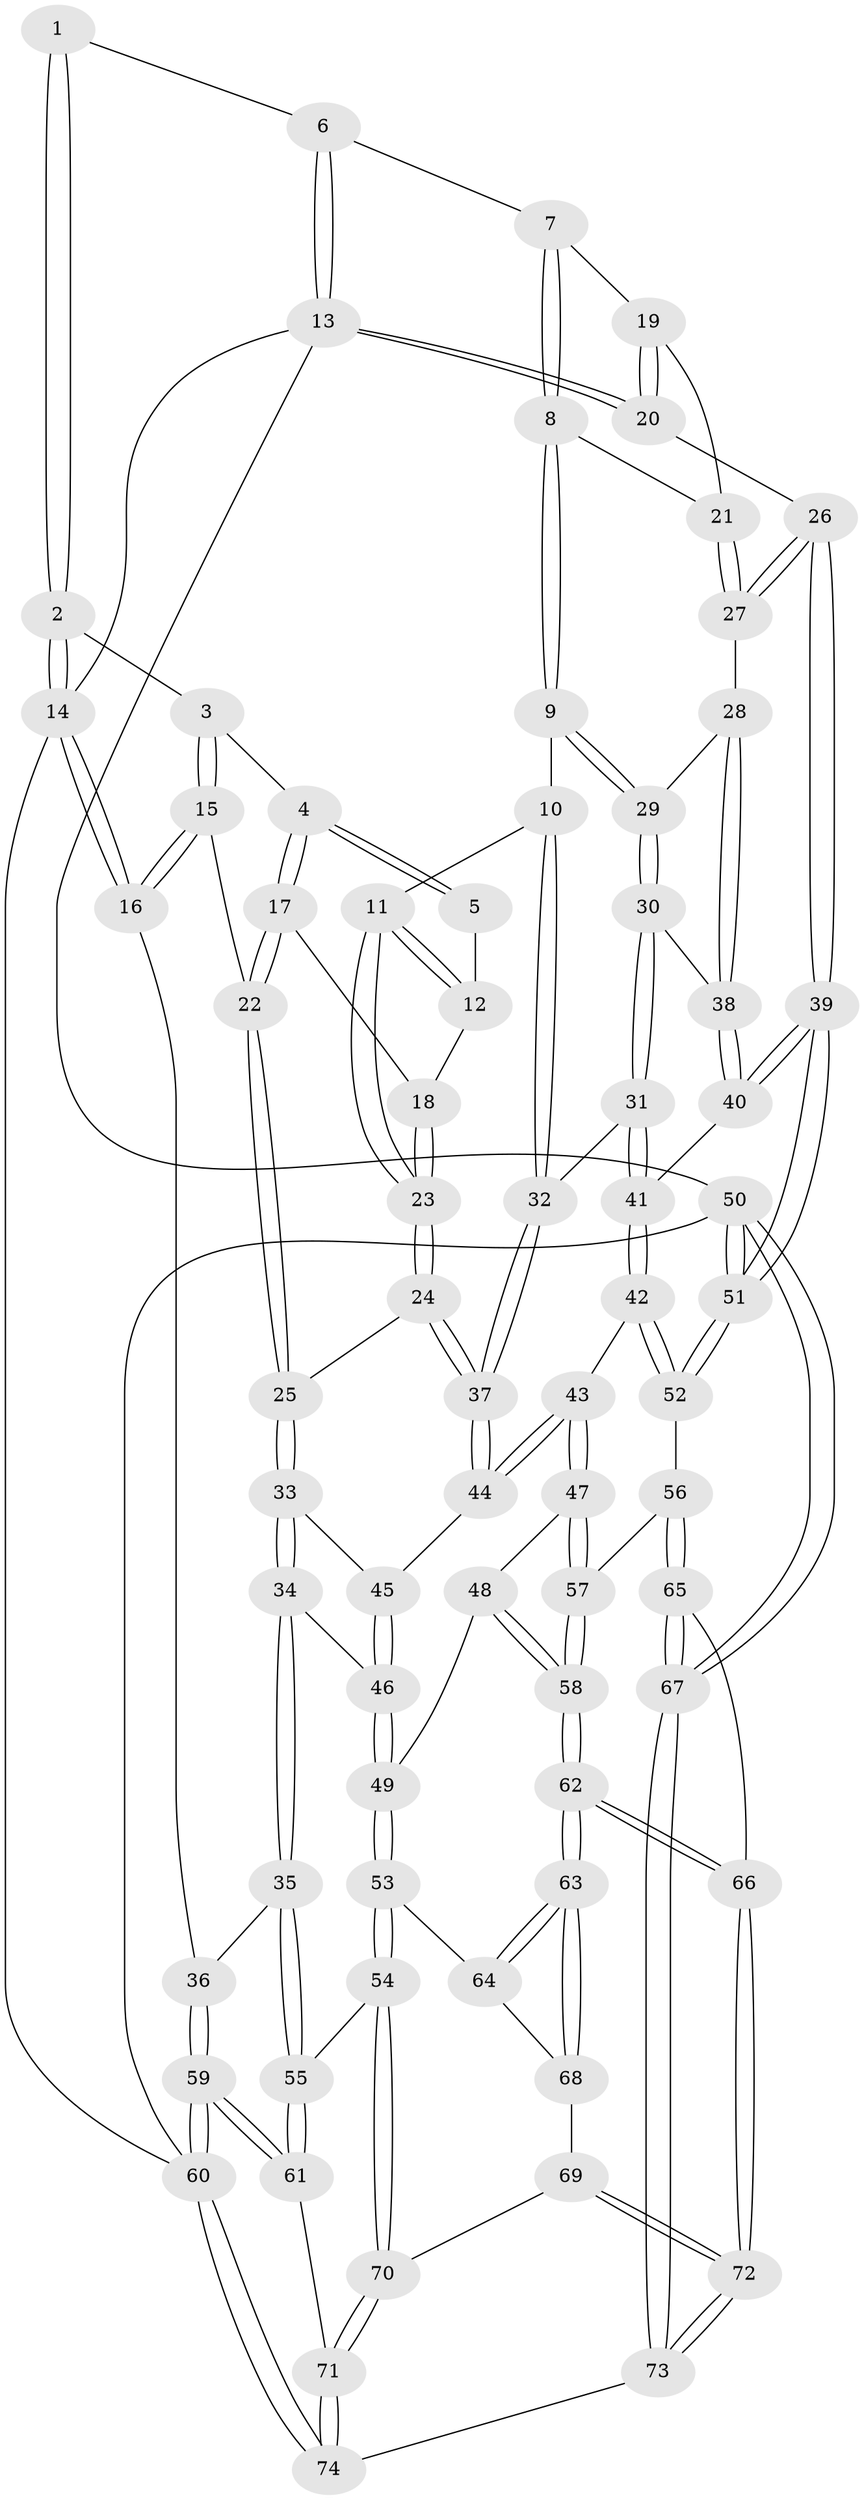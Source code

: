 // coarse degree distribution, {2: 0.057692307692307696, 3: 0.6730769230769231, 4: 0.25, 5: 0.019230769230769232}
// Generated by graph-tools (version 1.1) at 2025/38/03/04/25 23:38:21]
// undirected, 74 vertices, 182 edges
graph export_dot {
  node [color=gray90,style=filled];
  1 [pos="+0.6041142340814488+0"];
  2 [pos="+0+0"];
  3 [pos="+0.14265479045769602+0"];
  4 [pos="+0.25729341452603277+0.06128590070323698"];
  5 [pos="+0.4608901539331873+0.06091562195007455"];
  6 [pos="+0.7026183165775278+0"];
  7 [pos="+0.7085774059190271+0"];
  8 [pos="+0.7138647751810318+0.1534666509849307"];
  9 [pos="+0.706749416608569+0.16629773878508897"];
  10 [pos="+0.6378538154434367+0.22934537861432683"];
  11 [pos="+0.5172462122930709+0.2543450904063418"];
  12 [pos="+0.45754807645027956+0.08753300398051451"];
  13 [pos="+1+0"];
  14 [pos="+0+0"];
  15 [pos="+0.13968984444304555+0.26699110193566655"];
  16 [pos="+0+0.4402668606581916"];
  17 [pos="+0.2874043513310816+0.15626875938822746"];
  18 [pos="+0.3471539729255141+0.17350559414369016"];
  19 [pos="+0.9205710122274685+0.06583746434053896"];
  20 [pos="+1+0.20567768907318662"];
  21 [pos="+0.8968132226700817+0.21568063792731632"];
  22 [pos="+0.24328707500540783+0.23249110764559755"];
  23 [pos="+0.46075123160336345+0.30129460047006695"];
  24 [pos="+0.42727557789487325+0.37222441763702574"];
  25 [pos="+0.38285294441340967+0.39806437101990655"];
  26 [pos="+1+0.3104788480008219"];
  27 [pos="+0.97113228310601+0.26139333645139673"];
  28 [pos="+0.8976397758562737+0.3052039316985919"];
  29 [pos="+0.7935122048055214+0.3357387675430382"];
  30 [pos="+0.7881015875535886+0.3805106043685666"];
  31 [pos="+0.7552734207444223+0.4257985361306203"];
  32 [pos="+0.6647112149778371+0.382203760431582"];
  33 [pos="+0.377794692994233+0.4044647517919423"];
  34 [pos="+0.2989055151016329+0.4818898623814532"];
  35 [pos="+0.10788421846525503+0.5475449398988643"];
  36 [pos="+0+0.4967112779025457"];
  37 [pos="+0.5743827697704191+0.4647825679204414"];
  38 [pos="+0.8520102899826162+0.38770510939807323"];
  39 [pos="+1+0.3995299234134715"];
  40 [pos="+0.924798206194371+0.44157167959163596"];
  41 [pos="+0.7805108986724414+0.5285297007134354"];
  42 [pos="+0.7748479535212265+0.5500080858485664"];
  43 [pos="+0.6432456309203148+0.5879455264567995"];
  44 [pos="+0.5943016262362846+0.5299132740488626"];
  45 [pos="+0.4962841886783521+0.5594326148852611"];
  46 [pos="+0.43370598094623514+0.6233476909683278"];
  47 [pos="+0.6268349124392213+0.6330752026660158"];
  48 [pos="+0.5377988258530289+0.7004377097618567"];
  49 [pos="+0.4568884693721484+0.7036746198495062"];
  50 [pos="+1+1"];
  51 [pos="+1+0.6335767223829514"];
  52 [pos="+0.88458031422533+0.6698440451835447"];
  53 [pos="+0.4080959303592226+0.755148083686527"];
  54 [pos="+0.3041560868261578+0.7786565122565017"];
  55 [pos="+0.20096516408462176+0.7139878251370929"];
  56 [pos="+0.8300341177338963+0.7555472961543415"];
  57 [pos="+0.7247000087674009+0.7741201574502198"];
  58 [pos="+0.6323281163622962+0.8913120286337884"];
  59 [pos="+0+1"];
  60 [pos="+0+1"];
  61 [pos="+0.12153109966961037+0.8648989817516777"];
  62 [pos="+0.6240398153461834+0.9284424271840693"];
  63 [pos="+0.5445102014568672+0.8954012306198049"];
  64 [pos="+0.44141092162883183+0.80746310506062"];
  65 [pos="+0.8679507710496621+0.8785361399944228"];
  66 [pos="+0.624692359130515+0.9308337251956653"];
  67 [pos="+1+1"];
  68 [pos="+0.421895420127716+0.9238452137531452"];
  69 [pos="+0.42159636033662146+0.924126295773558"];
  70 [pos="+0.3047796889514302+0.9637940886778281"];
  71 [pos="+0.27453547001317546+1"];
  72 [pos="+0.6297572690514089+1"];
  73 [pos="+0.6318509675273143+1"];
  74 [pos="+0.2592909071460659+1"];
  1 -- 2;
  1 -- 2;
  1 -- 6;
  2 -- 3;
  2 -- 14;
  2 -- 14;
  3 -- 4;
  3 -- 15;
  3 -- 15;
  4 -- 5;
  4 -- 5;
  4 -- 17;
  4 -- 17;
  5 -- 12;
  6 -- 7;
  6 -- 13;
  6 -- 13;
  7 -- 8;
  7 -- 8;
  7 -- 19;
  8 -- 9;
  8 -- 9;
  8 -- 21;
  9 -- 10;
  9 -- 29;
  9 -- 29;
  10 -- 11;
  10 -- 32;
  10 -- 32;
  11 -- 12;
  11 -- 12;
  11 -- 23;
  11 -- 23;
  12 -- 18;
  13 -- 14;
  13 -- 20;
  13 -- 20;
  13 -- 50;
  14 -- 16;
  14 -- 16;
  14 -- 60;
  15 -- 16;
  15 -- 16;
  15 -- 22;
  16 -- 36;
  17 -- 18;
  17 -- 22;
  17 -- 22;
  18 -- 23;
  18 -- 23;
  19 -- 20;
  19 -- 20;
  19 -- 21;
  20 -- 26;
  21 -- 27;
  21 -- 27;
  22 -- 25;
  22 -- 25;
  23 -- 24;
  23 -- 24;
  24 -- 25;
  24 -- 37;
  24 -- 37;
  25 -- 33;
  25 -- 33;
  26 -- 27;
  26 -- 27;
  26 -- 39;
  26 -- 39;
  27 -- 28;
  28 -- 29;
  28 -- 38;
  28 -- 38;
  29 -- 30;
  29 -- 30;
  30 -- 31;
  30 -- 31;
  30 -- 38;
  31 -- 32;
  31 -- 41;
  31 -- 41;
  32 -- 37;
  32 -- 37;
  33 -- 34;
  33 -- 34;
  33 -- 45;
  34 -- 35;
  34 -- 35;
  34 -- 46;
  35 -- 36;
  35 -- 55;
  35 -- 55;
  36 -- 59;
  36 -- 59;
  37 -- 44;
  37 -- 44;
  38 -- 40;
  38 -- 40;
  39 -- 40;
  39 -- 40;
  39 -- 51;
  39 -- 51;
  40 -- 41;
  41 -- 42;
  41 -- 42;
  42 -- 43;
  42 -- 52;
  42 -- 52;
  43 -- 44;
  43 -- 44;
  43 -- 47;
  43 -- 47;
  44 -- 45;
  45 -- 46;
  45 -- 46;
  46 -- 49;
  46 -- 49;
  47 -- 48;
  47 -- 57;
  47 -- 57;
  48 -- 49;
  48 -- 58;
  48 -- 58;
  49 -- 53;
  49 -- 53;
  50 -- 51;
  50 -- 51;
  50 -- 67;
  50 -- 67;
  50 -- 60;
  51 -- 52;
  51 -- 52;
  52 -- 56;
  53 -- 54;
  53 -- 54;
  53 -- 64;
  54 -- 55;
  54 -- 70;
  54 -- 70;
  55 -- 61;
  55 -- 61;
  56 -- 57;
  56 -- 65;
  56 -- 65;
  57 -- 58;
  57 -- 58;
  58 -- 62;
  58 -- 62;
  59 -- 60;
  59 -- 60;
  59 -- 61;
  59 -- 61;
  60 -- 74;
  60 -- 74;
  61 -- 71;
  62 -- 63;
  62 -- 63;
  62 -- 66;
  62 -- 66;
  63 -- 64;
  63 -- 64;
  63 -- 68;
  63 -- 68;
  64 -- 68;
  65 -- 66;
  65 -- 67;
  65 -- 67;
  66 -- 72;
  66 -- 72;
  67 -- 73;
  67 -- 73;
  68 -- 69;
  69 -- 70;
  69 -- 72;
  69 -- 72;
  70 -- 71;
  70 -- 71;
  71 -- 74;
  71 -- 74;
  72 -- 73;
  72 -- 73;
  73 -- 74;
}

